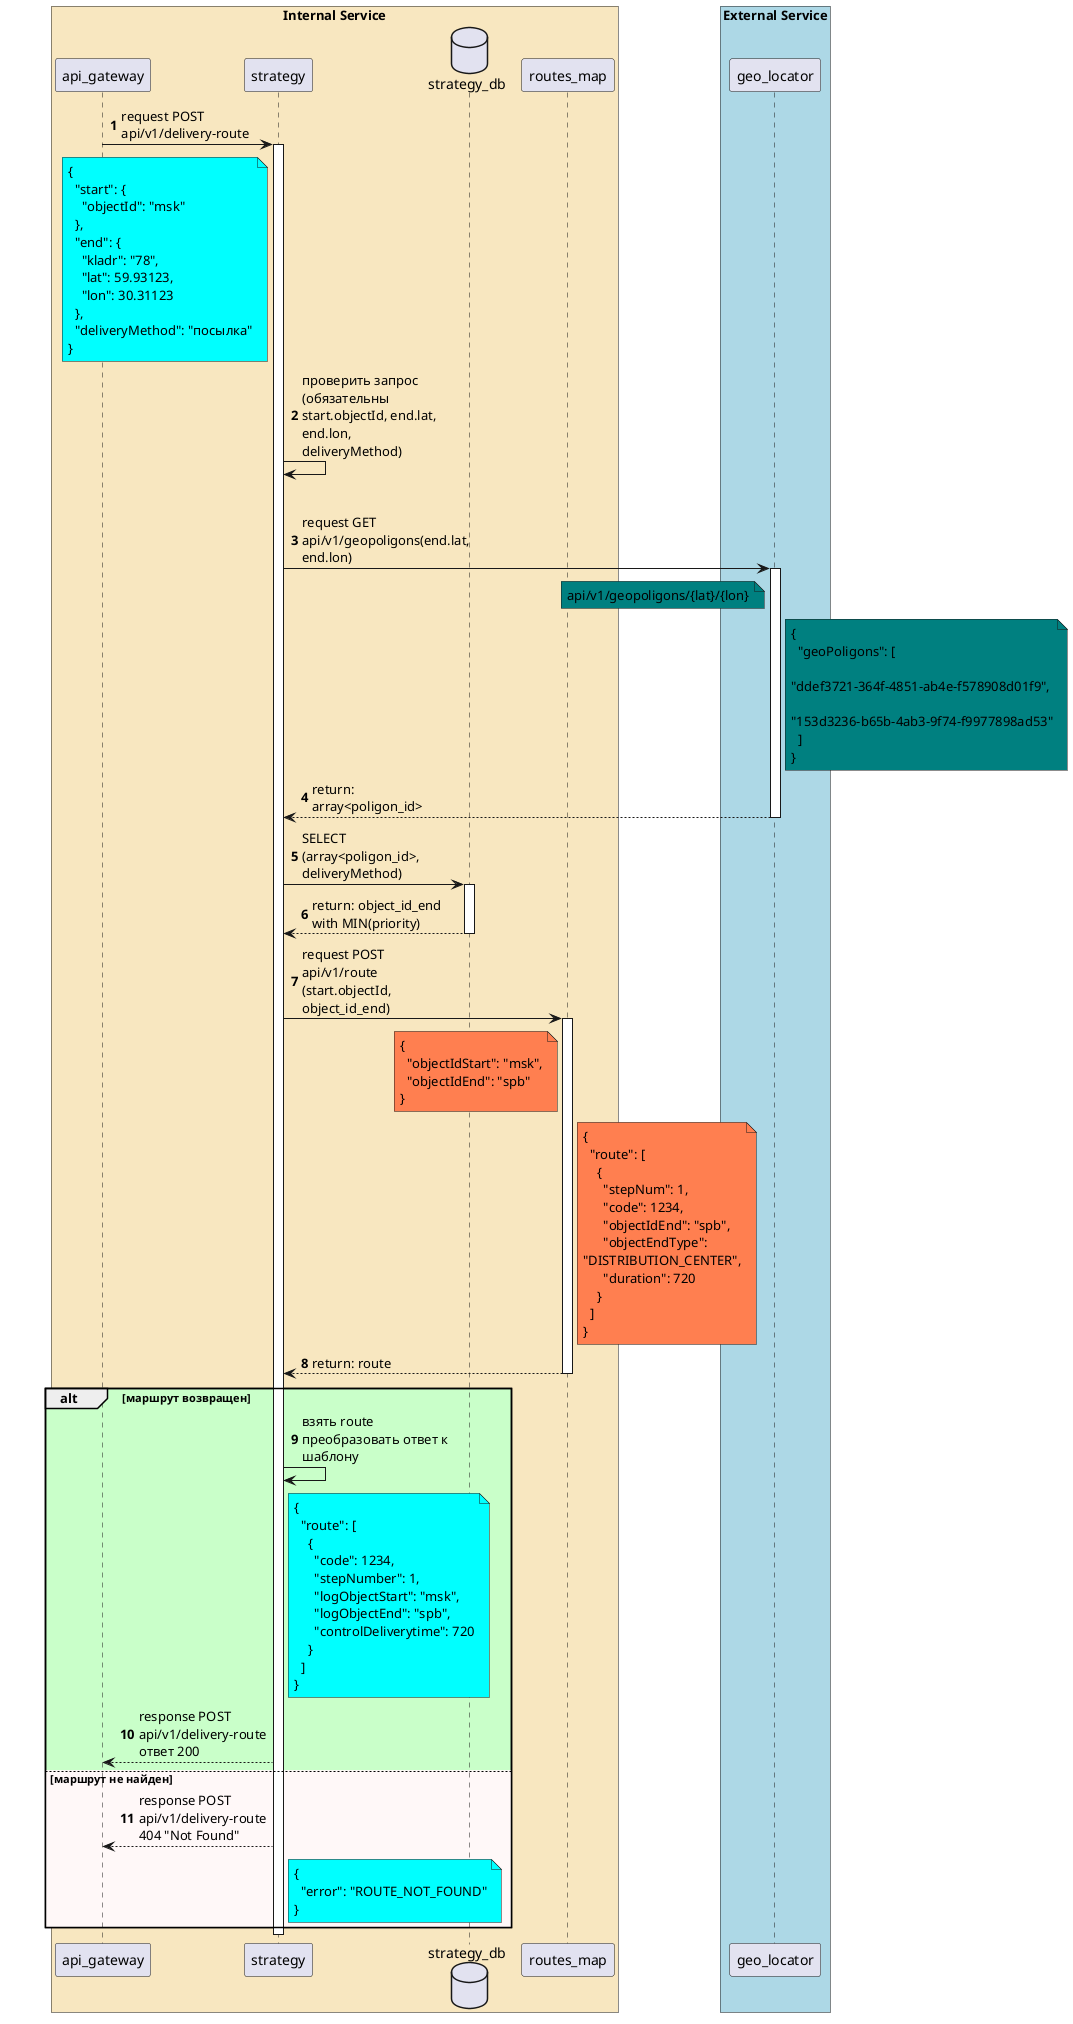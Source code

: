 @startuml
'https://plantuml.com/sequence-diagram
autonumber

skinparam maxmessagesize 150
skinparam wrapWidth 250
skinparam BoxPadding 50

box "Internal Service" #STRATEGY
participant api_gateway as gw
participant strategy as strategy
database strategy_db as DB
participant routes_map as rm
end box

box "External Service" #LightBlue
participant geo_locator as geo_locator order 1
end box


gw -> strategy: request POST api/v1/delivery-route
note left strategy #aqua
{
  "start": {
    "objectId": "msk"
  },
  "end": {
    "kladr": "78",
    "lat": 59.93123,
    "lon": 30.31123
  },
  "deliveryMethod": "посылка"
}
end note
activate strategy
strategy->strategy: проверить запрос (обязательны  start.objectId, end.lat, end.lon, deliveryMethod)
alt #TECHNOLOGY позитивный сценарий
strategy -> geo_locator: request GET api/v1/geopoligons(end.lat, end.lon)
note left geo_locator #teal
api/v1/geopoligons/{lat}/{lon}
end note
note right geo_locator #teal
{
  "geoPoligons": [
    "ddef3721-364f-4851-ab4e-f578908d01f9",
    "153d3236-b65b-4ab3-9f74-f9977898ad53"
  ]
}
end note
activate geo_locator
geo_locator --> strategy: return: array<poligon_id>
deactivate geo_locator
strategy-> DB: SELECT (array<poligon_id>,  deliveryMethod)
activate DB
DB-->strategy: return: object_id_end with MIN(priority)
deactivate DB
strategy->rm: request POST api/v1/route (start.objectId, object_id_end)
note left rm #coral
{
  "objectIdStart": "msk",
  "objectIdEnd": "spb"
}
end note
note right rm #coral
{
  "route": [
    {
      "stepNum": 1,
      "code": 1234,
      "objectIdEnd": "spb",
      "objectEndType": "DISTRIBUTION_CENTER",
      "duration": 720
    }
  ]
}
end note

activate rm
rm-->strategy: return: route
deactivate rm
alt #TECHNOLOGY маршрут возвращен
strategy->strategy: взять route  преобразовать ответ к шаблону
note right strategy #aqua
{
  "route": [
    {
      "code": 1234,
      "stepNumber": 1,
      "logObjectStart": "msk",
      "logObjectEnd": "spb",
      "controlDeliverytime": 720
    }
  ]
}
end note
strategy --> gw:  response POST api/v1/delivery-route  ответ 200
else %lighten(IMPLEMENTATION, 5) маршрут не найден
strategy --> gw:  response POST api/v1/delivery-route  404 "Not Found"
note right strategy #aqua
{
  "error": "ROUTE_NOT_FOUND"
}
end note
end

deactivate strategy
@enduml